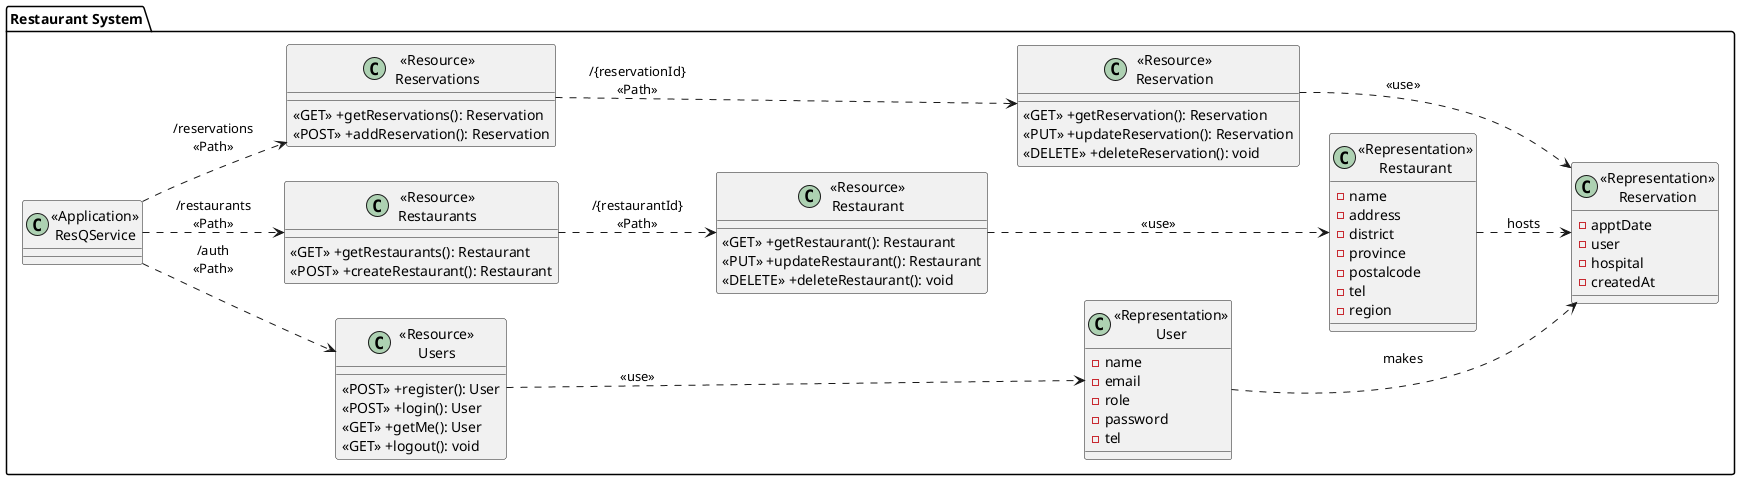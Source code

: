 @startuml
left to right direction
package "Restaurant System" {
    class "<<Application>>\nResQService" as ResQService {}

    class "<<Resource>>\nUsers" as ResourceUsers {
        <<POST>> +register(): User
        <<POST>> +login(): User
        <<GET>> +getMe(): User
        <<GET>> +logout(): void
    }

    class "<<Representation>>\nUser" as RepresentationUser {
        -name
        -email
        -role
        -password
        -tel
    }

    class "<<Resource>>\nRestaurants" as ResourceRestaurants {
        <<GET>> +getRestaurants(): Restaurant
        <<POST>> +createRestaurant(): Restaurant
    }

    class "<<Resource>>\nRestaurant" as ResourceRestaurant {
        <<GET>> +getRestaurant(): Restaurant
        <<PUT>> +updateRestaurant(): Restaurant
        <<DELETE>> +deleteRestaurant(): void
    }

    class "<<Representation>>\nRestaurant" as RepresentationRestaurant {
        -name
        -address
        -district
        -province
        -postalcode
        -tel
        -region
    }

    class "<<Resource>>\nReservations" as ResourceReservations {
        <<GET>> +getReservations(): Reservation
        <<POST>> +addReservation(): Reservation
    }

    class "<<Resource>>\nReservation" as ResourceReservation {
        <<GET>> +getReservation(): Reservation
        <<PUT>> +updateReservation(): Reservation
        <<DELETE>> +deleteReservation(): void
    }

    class "<<Representation>>\nReservation" as RepresentationReservation {
        -apptDate
        -user
        -hospital
        -createdAt
    }
}

ResQService ..> ResourceUsers : "/auth\n<<Path>>"
ResourceUsers ..> RepresentationUser : "<<use>>"

ResQService ..> ResourceRestaurants : "/restaurants\n<<Path>>"
ResourceRestaurants ..> ResourceRestaurant : "/{restaurantId}\n<<Path>>"
ResourceRestaurant ..> RepresentationRestaurant : "<<use>>"

ResQService ..> ResourceReservations : "/reservations\n<<Path>>"
ResourceReservations ..> ResourceReservation : "/{reservationId}\n<<Path>>"
ResourceReservation ..> RepresentationReservation : "<<use>>"

RepresentationUser ..> RepresentationReservation : "makes"
RepresentationRestaurant ..> RepresentationReservation : "hosts"
@enduml